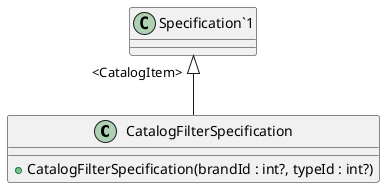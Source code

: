 @startuml CatalogFilterSpecification
class CatalogFilterSpecification  {
    + CatalogFilterSpecification(brandId : int?, typeId : int?)
}
"Specification`1" "<CatalogItem>" <|-- CatalogFilterSpecification
@enduml